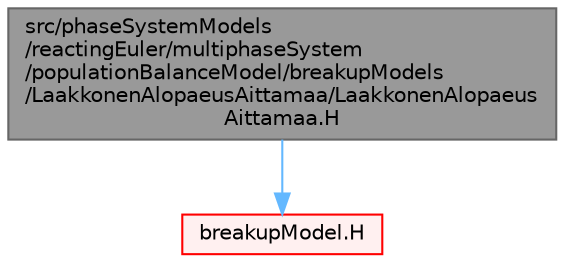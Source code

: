 digraph "src/phaseSystemModels/reactingEuler/multiphaseSystem/populationBalanceModel/breakupModels/LaakkonenAlopaeusAittamaa/LaakkonenAlopaeusAittamaa.H"
{
 // LATEX_PDF_SIZE
  bgcolor="transparent";
  edge [fontname=Helvetica,fontsize=10,labelfontname=Helvetica,labelfontsize=10];
  node [fontname=Helvetica,fontsize=10,shape=box,height=0.2,width=0.4];
  Node1 [id="Node000001",label="src/phaseSystemModels\l/reactingEuler/multiphaseSystem\l/populationBalanceModel/breakupModels\l/LaakkonenAlopaeusAittamaa/LaakkonenAlopaeus\lAittamaa.H",height=0.2,width=0.4,color="gray40", fillcolor="grey60", style="filled", fontcolor="black",tooltip=" "];
  Node1 -> Node2 [id="edge1_Node000001_Node000002",color="steelblue1",style="solid",tooltip=" "];
  Node2 [id="Node000002",label="breakupModel.H",height=0.2,width=0.4,color="red", fillcolor="#FFF0F0", style="filled",URL="$breakupModel_8H.html",tooltip=" "];
}
